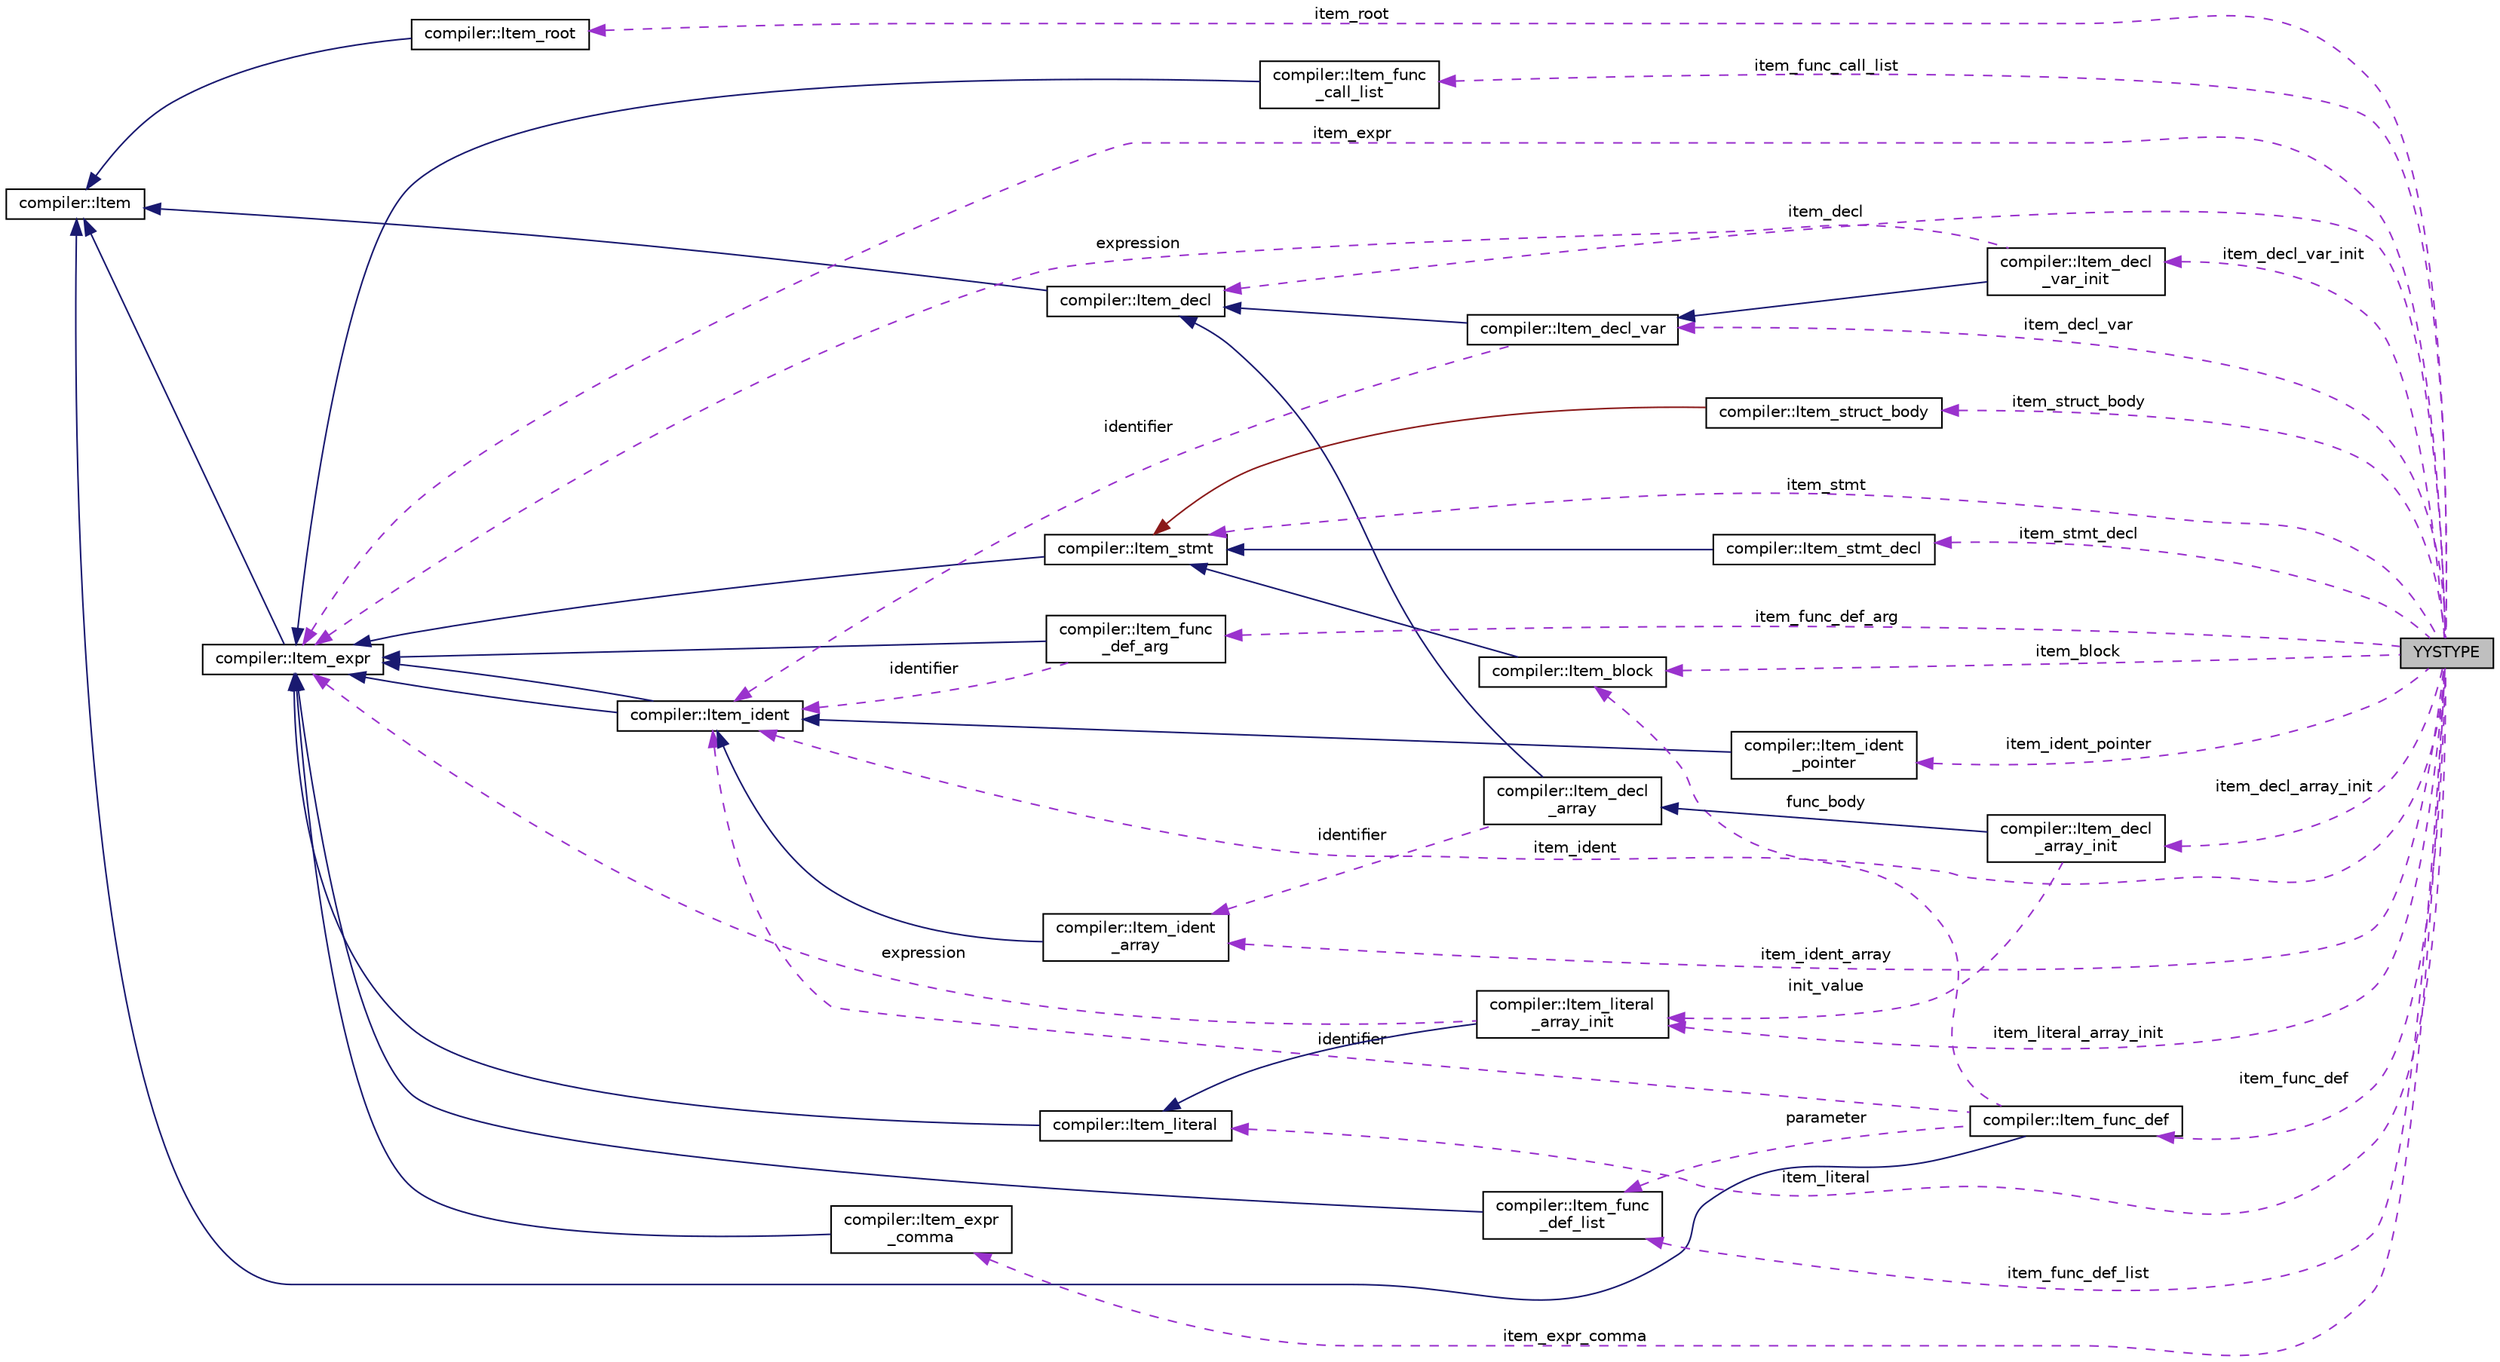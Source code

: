 digraph "YYSTYPE"
{
 // LATEX_PDF_SIZE
  edge [fontname="Helvetica",fontsize="10",labelfontname="Helvetica",labelfontsize="10"];
  node [fontname="Helvetica",fontsize="10",shape=record];
  rankdir="LR";
  Node1 [label="YYSTYPE",height=0.2,width=0.4,color="black", fillcolor="grey75", style="filled", fontcolor="black",tooltip=" "];
  Node2 -> Node1 [dir="back",color="darkorchid3",fontsize="10",style="dashed",label=" item_root" ,fontname="Helvetica"];
  Node2 [label="compiler::Item_root",height=0.2,width=0.4,color="black", fillcolor="white", style="filled",URL="$classcompiler_1_1_item__root.html",tooltip=" "];
  Node3 -> Node2 [dir="back",color="midnightblue",fontsize="10",style="solid",fontname="Helvetica"];
  Node3 [label="compiler::Item",height=0.2,width=0.4,color="black", fillcolor="white", style="filled",URL="$classcompiler_1_1_item.html",tooltip="The most basic type for each node in the AST."];
  Node4 -> Node1 [dir="back",color="darkorchid3",fontsize="10",style="dashed",label=" item_decl" ,fontname="Helvetica"];
  Node4 [label="compiler::Item_decl",height=0.2,width=0.4,color="black", fillcolor="white", style="filled",URL="$classcompiler_1_1_item__decl.html",tooltip="Class for declaration. BUT THIS NOT A DECLARE STATEMENT."];
  Node3 -> Node4 [dir="back",color="midnightblue",fontsize="10",style="solid",fontname="Helvetica"];
  Node5 -> Node1 [dir="back",color="darkorchid3",fontsize="10",style="dashed",label=" item_stmt" ,fontname="Helvetica"];
  Node5 [label="compiler::Item_stmt",height=0.2,width=0.4,color="black", fillcolor="white", style="filled",URL="$classcompiler_1_1_item__stmt.html",tooltip=" "];
  Node6 -> Node5 [dir="back",color="midnightblue",fontsize="10",style="solid",fontname="Helvetica"];
  Node6 [label="compiler::Item_expr",height=0.2,width=0.4,color="black", fillcolor="white", style="filled",URL="$classcompiler_1_1_item__expr.html",tooltip="Class for general expressions."];
  Node3 -> Node6 [dir="back",color="midnightblue",fontsize="10",style="solid",fontname="Helvetica"];
  Node7 -> Node1 [dir="back",color="darkorchid3",fontsize="10",style="dashed",label=" item_stmt_decl" ,fontname="Helvetica"];
  Node7 [label="compiler::Item_stmt_decl",height=0.2,width=0.4,color="black", fillcolor="white", style="filled",URL="$classcompiler_1_1_item__stmt__decl.html",tooltip=" "];
  Node5 -> Node7 [dir="back",color="midnightblue",fontsize="10",style="solid",fontname="Helvetica"];
  Node8 -> Node1 [dir="back",color="darkorchid3",fontsize="10",style="dashed",label=" item_func_def" ,fontname="Helvetica"];
  Node8 [label="compiler::Item_func_def",height=0.2,width=0.4,color="black", fillcolor="white", style="filled",URL="$classcompiler_1_1_item__func__def.html",tooltip=" "];
  Node3 -> Node8 [dir="back",color="midnightblue",fontsize="10",style="solid",fontname="Helvetica"];
  Node9 -> Node8 [dir="back",color="darkorchid3",fontsize="10",style="dashed",label=" identifier" ,fontname="Helvetica"];
  Node9 [label="compiler::Item_ident",height=0.2,width=0.4,color="black", fillcolor="white", style="filled",URL="$classcompiler_1_1_item__ident.html",tooltip="Class for identifiers."];
  Node6 -> Node9 [dir="back",color="midnightblue",fontsize="10",style="solid",fontname="Helvetica"];
  Node6 -> Node9 [dir="back",color="midnightblue",fontsize="10",style="solid",fontname="Helvetica"];
  Node10 -> Node8 [dir="back",color="darkorchid3",fontsize="10",style="dashed",label=" parameter" ,fontname="Helvetica"];
  Node10 [label="compiler::Item_func\l_def_list",height=0.2,width=0.4,color="black", fillcolor="white", style="filled",URL="$classcompiler_1_1_item__func__def__list.html",tooltip=" "];
  Node6 -> Node10 [dir="back",color="midnightblue",fontsize="10",style="solid",fontname="Helvetica"];
  Node11 -> Node8 [dir="back",color="darkorchid3",fontsize="10",style="dashed",label=" func_body" ,fontname="Helvetica"];
  Node11 [label="compiler::Item_block",height=0.2,width=0.4,color="black", fillcolor="white", style="filled",URL="$classcompiler_1_1_item__block.html",tooltip="Class for block."];
  Node5 -> Node11 [dir="back",color="midnightblue",fontsize="10",style="solid",fontname="Helvetica"];
  Node6 -> Node1 [dir="back",color="darkorchid3",fontsize="10",style="dashed",label=" item_expr" ,fontname="Helvetica"];
  Node12 -> Node1 [dir="back",color="darkorchid3",fontsize="10",style="dashed",label=" item_expr_comma" ,fontname="Helvetica"];
  Node12 [label="compiler::Item_expr\l_comma",height=0.2,width=0.4,color="black", fillcolor="white", style="filled",URL="$classcompiler_1_1_item__expr__comma.html",tooltip=" "];
  Node6 -> Node12 [dir="back",color="midnightblue",fontsize="10",style="solid",fontname="Helvetica"];
  Node9 -> Node1 [dir="back",color="darkorchid3",fontsize="10",style="dashed",label=" item_ident" ,fontname="Helvetica"];
  Node13 -> Node1 [dir="back",color="darkorchid3",fontsize="10",style="dashed",label=" item_ident_array" ,fontname="Helvetica"];
  Node13 [label="compiler::Item_ident\l_array",height=0.2,width=0.4,color="black", fillcolor="white", style="filled",URL="$classcompiler_1_1_item__ident__array.html",tooltip="Class for array identifiers."];
  Node9 -> Node13 [dir="back",color="midnightblue",fontsize="10",style="solid",fontname="Helvetica"];
  Node14 -> Node1 [dir="back",color="darkorchid3",fontsize="10",style="dashed",label=" item_ident_pointer" ,fontname="Helvetica"];
  Node14 [label="compiler::Item_ident\l_pointer",height=0.2,width=0.4,color="black", fillcolor="white", style="filled",URL="$classcompiler_1_1_item__ident__pointer.html",tooltip="Class for pointers."];
  Node9 -> Node14 [dir="back",color="midnightblue",fontsize="10",style="solid",fontname="Helvetica"];
  Node15 -> Node1 [dir="back",color="darkorchid3",fontsize="10",style="dashed",label=" item_decl_array_init" ,fontname="Helvetica"];
  Node15 [label="compiler::Item_decl\l_array_init",height=0.2,width=0.4,color="black", fillcolor="white", style="filled",URL="$classcompiler_1_1_item__decl__array__init.html",tooltip=" "];
  Node16 -> Node15 [dir="back",color="midnightblue",fontsize="10",style="solid",fontname="Helvetica"];
  Node16 [label="compiler::Item_decl\l_array",height=0.2,width=0.4,color="black", fillcolor="white", style="filled",URL="$classcompiler_1_1_item__decl__array.html",tooltip="Class for declaraction of variables."];
  Node4 -> Node16 [dir="back",color="midnightblue",fontsize="10",style="solid",fontname="Helvetica"];
  Node13 -> Node16 [dir="back",color="darkorchid3",fontsize="10",style="dashed",label=" identifier" ,fontname="Helvetica"];
  Node17 -> Node15 [dir="back",color="darkorchid3",fontsize="10",style="dashed",label=" init_value" ,fontname="Helvetica"];
  Node17 [label="compiler::Item_literal\l_array_init",height=0.2,width=0.4,color="black", fillcolor="white", style="filled",URL="$classcompiler_1_1_item__literal__array__init.html",tooltip="Class for array init value."];
  Node18 -> Node17 [dir="back",color="midnightblue",fontsize="10",style="solid",fontname="Helvetica"];
  Node18 [label="compiler::Item_literal",height=0.2,width=0.4,color="black", fillcolor="white", style="filled",URL="$classcompiler_1_1_item__literal.html",tooltip="Class for literals."];
  Node6 -> Node18 [dir="back",color="midnightblue",fontsize="10",style="solid",fontname="Helvetica"];
  Node6 -> Node17 [dir="back",color="darkorchid3",fontsize="10",style="dashed",label=" expression" ,fontname="Helvetica"];
  Node18 -> Node1 [dir="back",color="darkorchid3",fontsize="10",style="dashed",label=" item_literal" ,fontname="Helvetica"];
  Node17 -> Node1 [dir="back",color="darkorchid3",fontsize="10",style="dashed",label=" item_literal_array_init" ,fontname="Helvetica"];
  Node19 -> Node1 [dir="back",color="darkorchid3",fontsize="10",style="dashed",label=" item_decl_var" ,fontname="Helvetica"];
  Node19 [label="compiler::Item_decl_var",height=0.2,width=0.4,color="black", fillcolor="white", style="filled",URL="$classcompiler_1_1_item__decl__var.html",tooltip="Class for declaraction of variables."];
  Node4 -> Node19 [dir="back",color="midnightblue",fontsize="10",style="solid",fontname="Helvetica"];
  Node9 -> Node19 [dir="back",color="darkorchid3",fontsize="10",style="dashed",label=" identifier" ,fontname="Helvetica"];
  Node20 -> Node1 [dir="back",color="darkorchid3",fontsize="10",style="dashed",label=" item_decl_var_init" ,fontname="Helvetica"];
  Node20 [label="compiler::Item_decl\l_var_init",height=0.2,width=0.4,color="black", fillcolor="white", style="filled",URL="$classcompiler_1_1_item__decl__var__init.html",tooltip="Class for declaration of variables with initial value."];
  Node19 -> Node20 [dir="back",color="midnightblue",fontsize="10",style="solid",fontname="Helvetica"];
  Node6 -> Node20 [dir="back",color="darkorchid3",fontsize="10",style="dashed",label=" expression" ,fontname="Helvetica"];
  Node10 -> Node1 [dir="back",color="darkorchid3",fontsize="10",style="dashed",label=" item_func_def_list" ,fontname="Helvetica"];
  Node21 -> Node1 [dir="back",color="darkorchid3",fontsize="10",style="dashed",label=" item_func_def_arg" ,fontname="Helvetica"];
  Node21 [label="compiler::Item_func\l_def_arg",height=0.2,width=0.4,color="black", fillcolor="white", style="filled",URL="$classcompiler_1_1_item__func__def__arg.html",tooltip=" "];
  Node6 -> Node21 [dir="back",color="midnightblue",fontsize="10",style="solid",fontname="Helvetica"];
  Node9 -> Node21 [dir="back",color="darkorchid3",fontsize="10",style="dashed",label=" identifier" ,fontname="Helvetica"];
  Node22 -> Node1 [dir="back",color="darkorchid3",fontsize="10",style="dashed",label=" item_func_call_list" ,fontname="Helvetica"];
  Node22 [label="compiler::Item_func\l_call_list",height=0.2,width=0.4,color="black", fillcolor="white", style="filled",URL="$classcompiler_1_1_item__func__call__list.html",tooltip="Class for function call argument list."];
  Node6 -> Node22 [dir="back",color="midnightblue",fontsize="10",style="solid",fontname="Helvetica"];
  Node11 -> Node1 [dir="back",color="darkorchid3",fontsize="10",style="dashed",label=" item_block" ,fontname="Helvetica"];
  Node23 -> Node1 [dir="back",color="darkorchid3",fontsize="10",style="dashed",label=" item_struct_body" ,fontname="Helvetica"];
  Node23 [label="compiler::Item_struct_body",height=0.2,width=0.4,color="black", fillcolor="white", style="filled",URL="$classcompiler_1_1_item__struct__body.html",tooltip=" "];
  Node5 -> Node23 [dir="back",color="firebrick4",fontsize="10",style="solid",fontname="Helvetica"];
}
